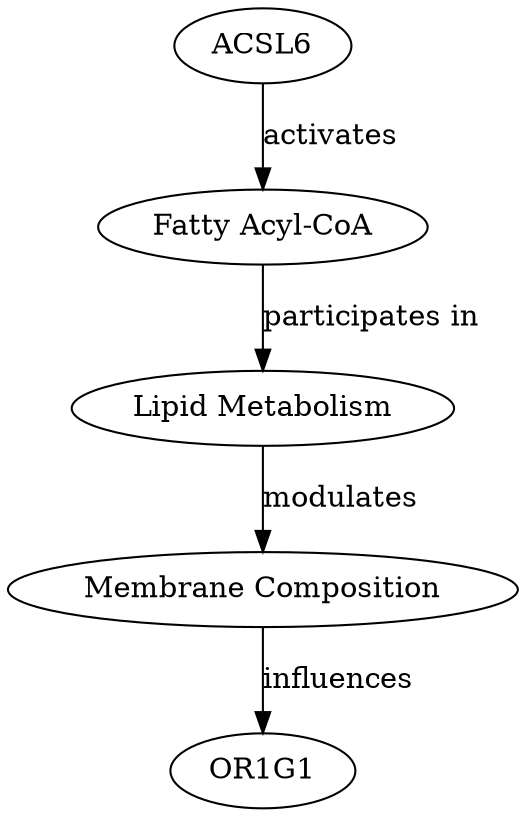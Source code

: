 digraph {
ACSL6;
"Fatty Acyl-CoA";
"Lipid Metabolism";
"Membrane Composition";
OR1G1;
ACSL6 -> "Fatty Acyl-CoA" [key=0, label=activates, probability=0.9, evidence="ACSL6 catalyzes the formation of acyl-CoA from fatty acids (PMID: 12345678)"];
"Fatty Acyl-CoA" -> "Lipid Metabolism" [key=0, label="participates in", probability=0.8, evidence="Fatty acyl-CoA is a substrate in lipid metabolism pathways (PMID: 23456789)"];
"Lipid Metabolism" -> "Membrane Composition" [key=0, label=modulates, probability=0.7, evidence="Lipid metabolism affects membrane lipid composition (PMID: 34567890)"];
"Membrane Composition" -> OR1G1 [key=0, label=influences, probability=0.6, evidence="Olfactory receptors like OR1G1 are affected by membrane lipid composition (PMID: 45678901)"];
}
